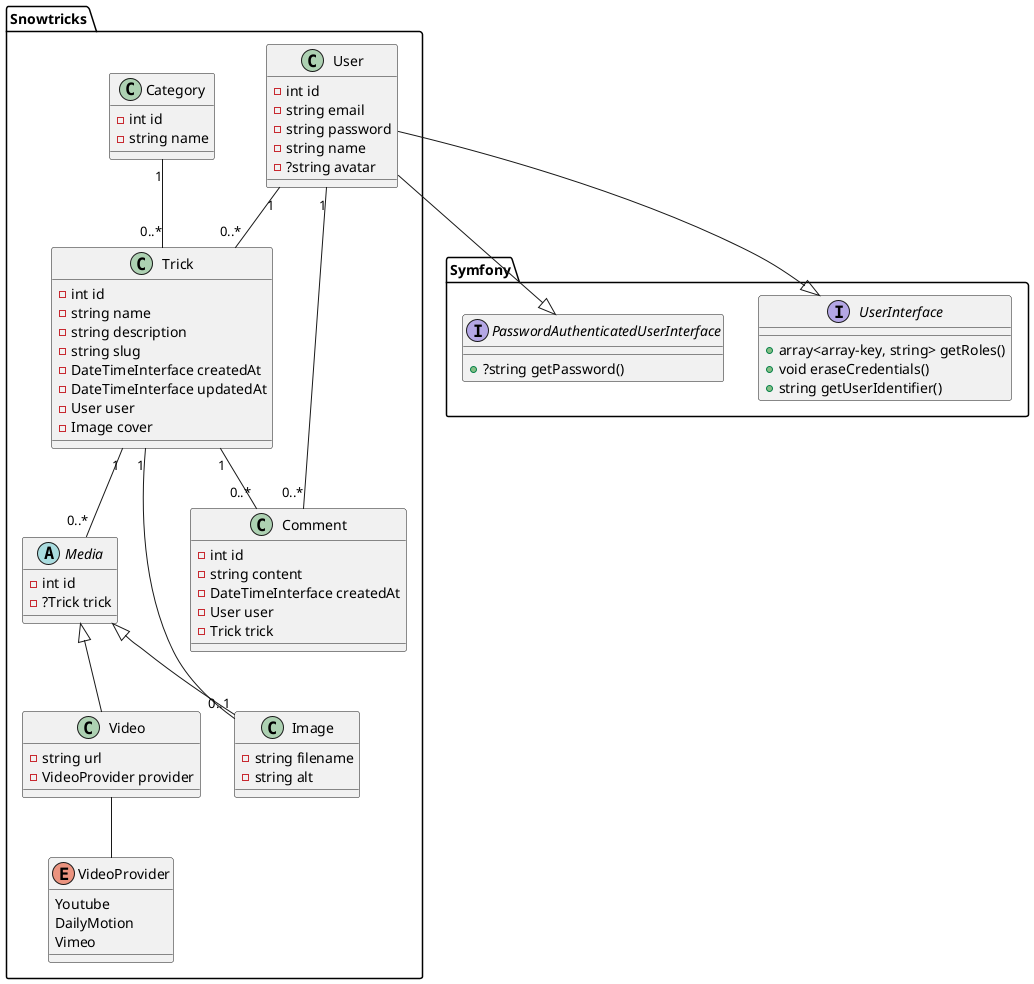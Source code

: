 @startuml

package "Snowtricks" {
    class User {
        - int id
        - string email
        - string password
        - string name
        - ?string avatar
    }

    class Trick {
        - int id
        - string name
        - string description
        - string slug
        - DateTimeInterface createdAt
        - DateTimeInterface updatedAt
        - User user
        - Image cover
    }

    User "1" -- "0..*" Trick

    class Category {
        - int id
        - string name
    }

    Category "1" -- "0..*" Trick

    class Comment {
        - int id
        - string content
        - DateTimeInterface createdAt
        - User user
        - Trick trick
    }

    User "1" -- "0..*" Comment
    Trick "1" -- "0..*" Comment

    abstract class Media {
        - int id
        - ?Trick trick
    }

    class Image extends Media {
        - string filename
        - string alt
    }

    class Video extends Media {
        - string url
        - VideoProvider provider
    }

    enum VideoProvider {
        Youtube
        DailyMotion
        Vimeo
    }

    Trick "1" -- "0..*" Media
    Trick "1" -- "0..1" Image
    Video -- VideoProvider
}

package "Symfony" {
    interface UserInterface {
        + array<array-key, string> getRoles()
        + void eraseCredentials()
        + string getUserIdentifier()
    }

    interface PasswordAuthenticatedUserInterface {
        + ?string getPassword()
    }
}


User --|> UserInterface
User --|> PasswordAuthenticatedUserInterface

@enduml